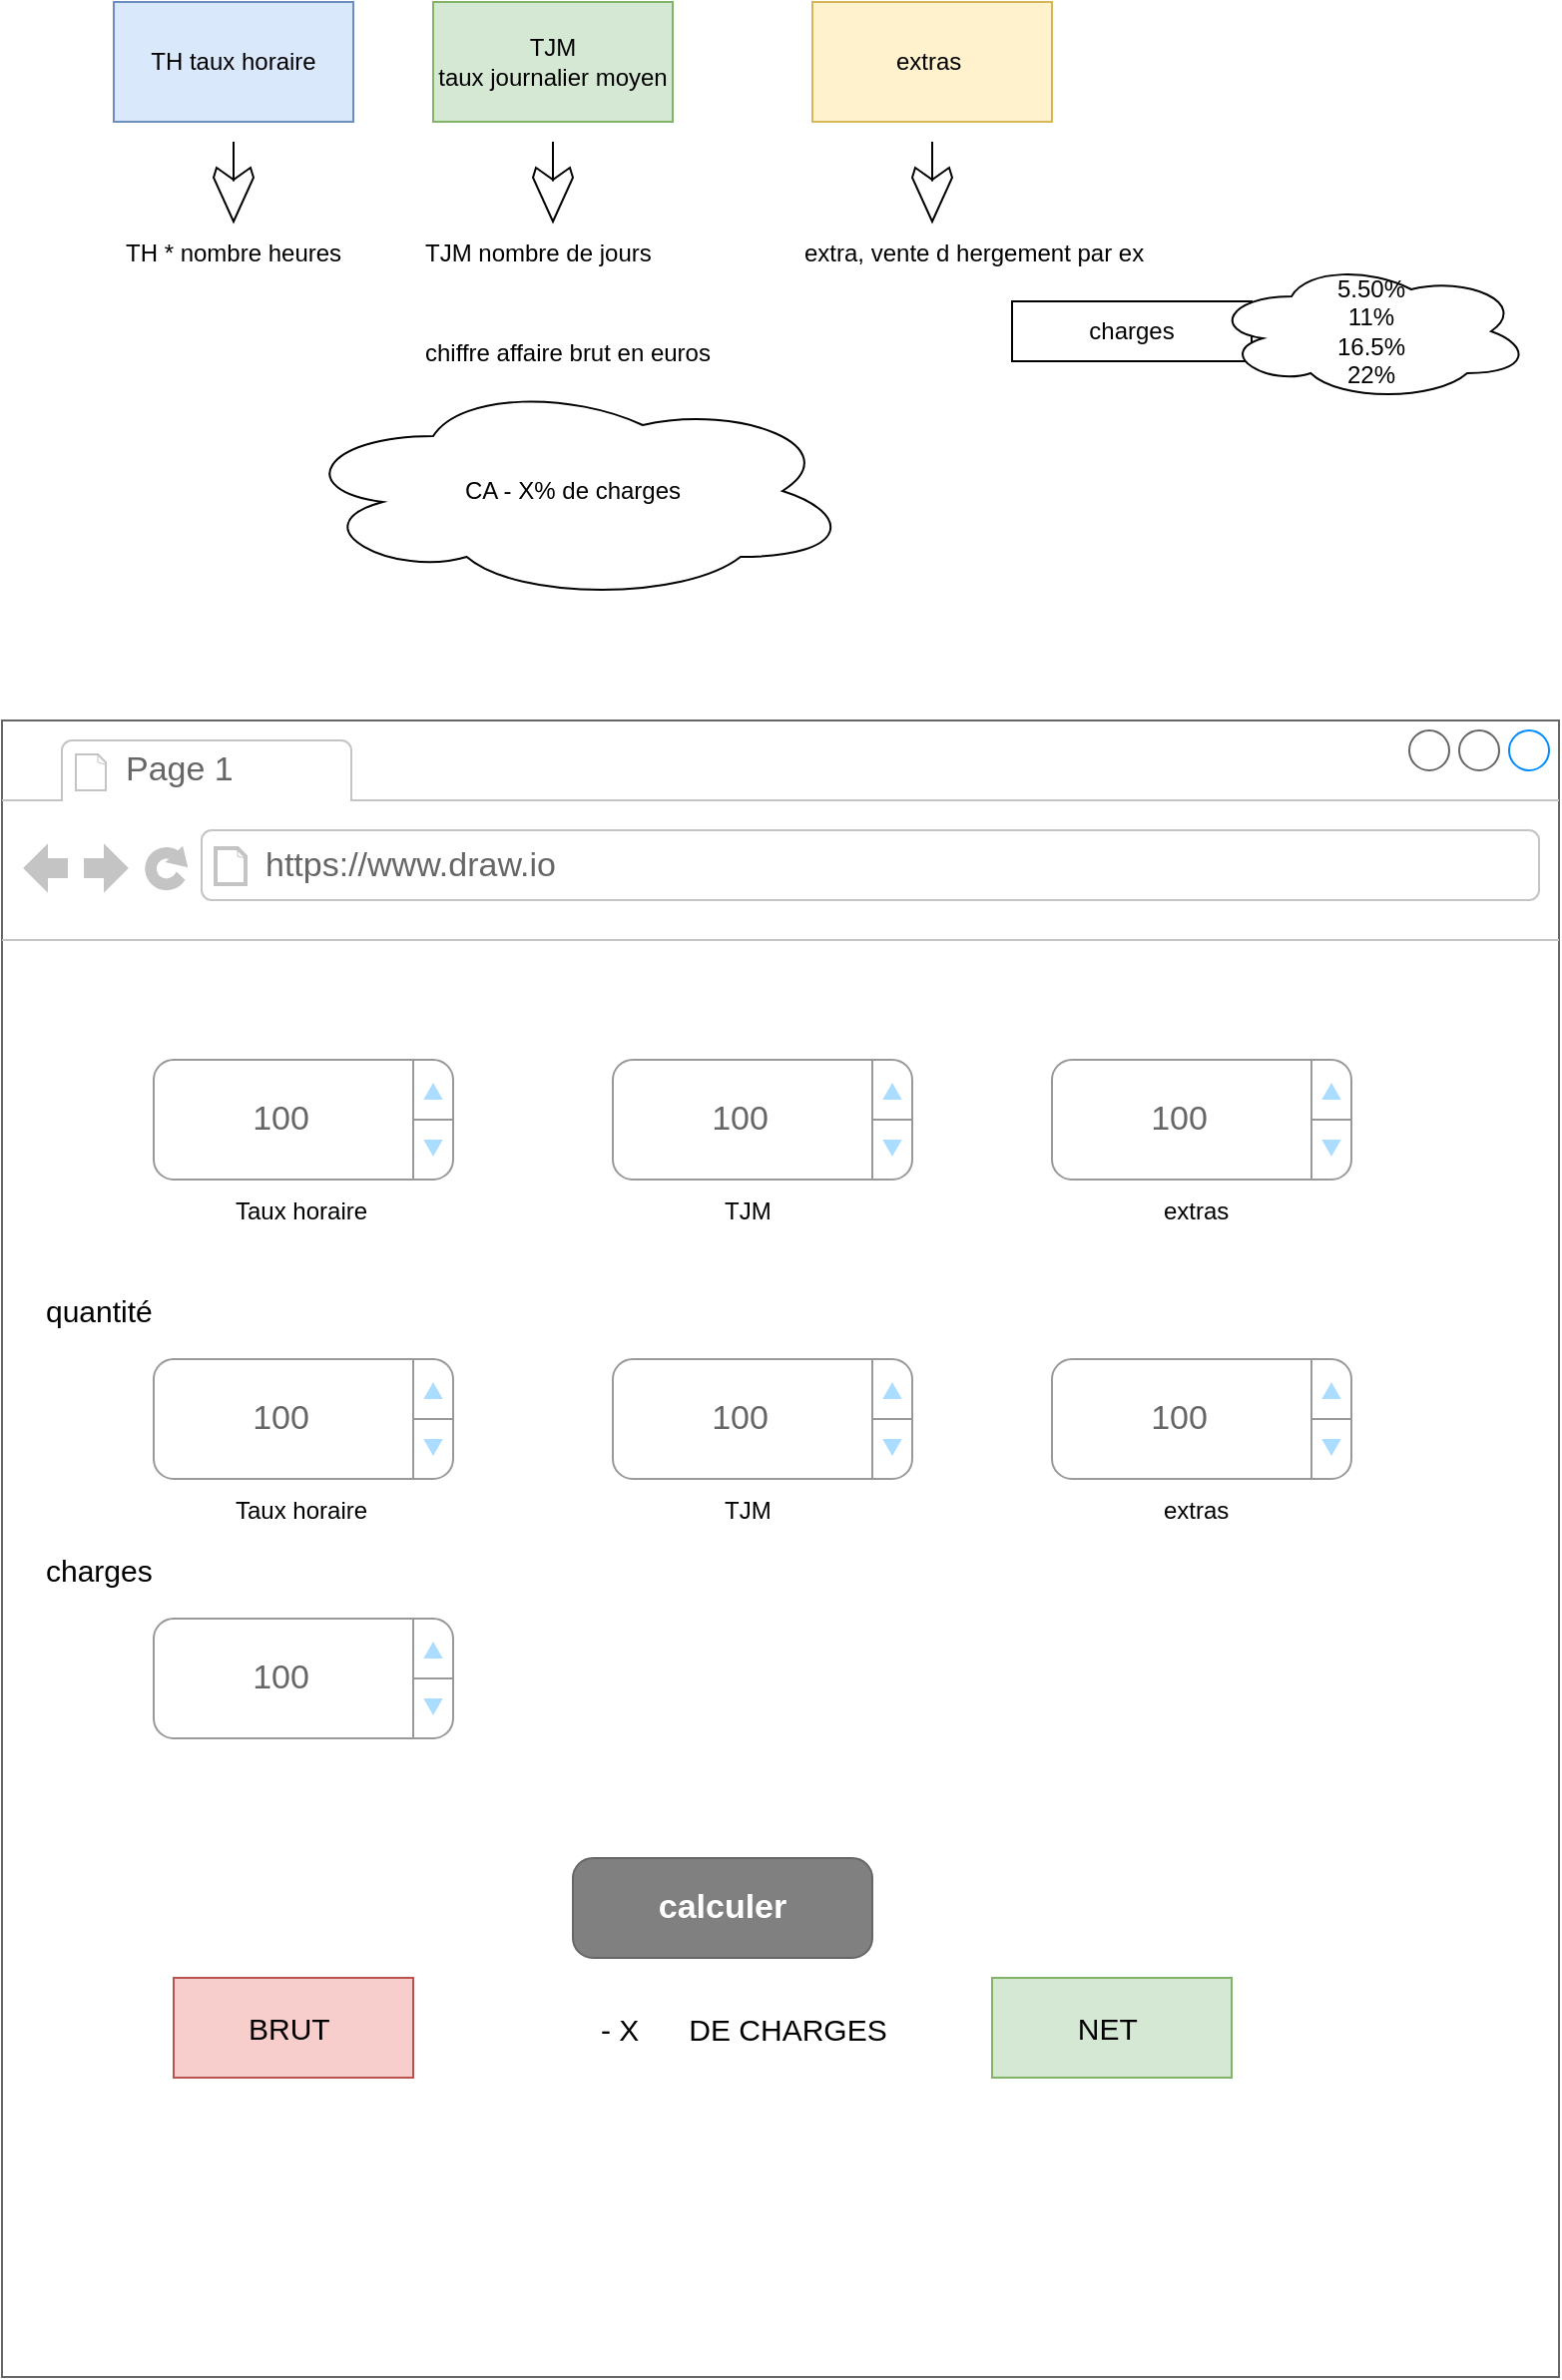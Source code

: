 <mxfile version="19.0.0" type="device"><diagram id="yxQ4RAvdXXnjXcCE5_WZ" name="Page-1"><mxGraphModel dx="944" dy="1718" grid="1" gridSize="10" guides="1" tooltips="1" connect="1" arrows="1" fold="1" page="1" pageScale="1" pageWidth="827" pageHeight="1169" math="0" shadow="0"><root><mxCell id="0"/><mxCell id="1" parent="0"/><mxCell id="SF61aE3UJF6xFnyzzZPm-3" value="" style="strokeWidth=1;shadow=0;dashed=0;align=center;html=1;shape=mxgraph.mockup.containers.browserWindow;rSize=0;strokeColor=#666666;strokeColor2=#008cff;strokeColor3=#c4c4c4;mainText=,;recursiveResize=0;" vertex="1" parent="1"><mxGeometry x="24" y="120" width="780" height="830" as="geometry"/></mxCell><mxCell id="SF61aE3UJF6xFnyzzZPm-4" value="Page 1" style="strokeWidth=1;shadow=0;dashed=0;align=center;html=1;shape=mxgraph.mockup.containers.anchor;fontSize=17;fontColor=#666666;align=left;" vertex="1" parent="SF61aE3UJF6xFnyzzZPm-3"><mxGeometry x="60" y="12" width="110" height="26" as="geometry"/></mxCell><mxCell id="SF61aE3UJF6xFnyzzZPm-5" value="https://www.draw.io" style="strokeWidth=1;shadow=0;dashed=0;align=center;html=1;shape=mxgraph.mockup.containers.anchor;rSize=0;fontSize=17;fontColor=#666666;align=left;" vertex="1" parent="SF61aE3UJF6xFnyzzZPm-3"><mxGeometry x="130" y="60" width="250" height="26" as="geometry"/></mxCell><mxCell id="SF61aE3UJF6xFnyzzZPm-6" value="&lt;table cellpadding=&quot;0&quot; cellspacing=&quot;0&quot; style=&quot;width:100%;height:100%;&quot;&gt;&lt;tr&gt;&lt;td style=&quot;width:85%&quot;&gt;100&lt;/td&gt;&lt;td style=&quot;width:15%&quot;&gt;&lt;/td&gt;&lt;/tr&gt;&lt;/table&gt;" style="strokeWidth=1;shadow=0;dashed=0;align=center;html=1;shape=mxgraph.mockup.forms.spinner;strokeColor=#999999;spinLayout=right;spinStyle=normal;adjStyle=triangle;fillColor=#aaddff;fontSize=17;fontColor=#666666;mainText=;html=1;overflow=fill;" vertex="1" parent="SF61aE3UJF6xFnyzzZPm-3"><mxGeometry x="76" y="170" width="150" height="60" as="geometry"/></mxCell><mxCell id="SF61aE3UJF6xFnyzzZPm-7" value="Taux horaire" style="text;strokeColor=none;fillColor=none;align=left;verticalAlign=middle;spacingLeft=4;spacingRight=4;overflow=hidden;points=[[0,0.5],[1,0.5]];portConstraint=eastwest;rotatable=0;" vertex="1" parent="SF61aE3UJF6xFnyzzZPm-3"><mxGeometry x="111" y="230" width="80" height="30" as="geometry"/></mxCell><mxCell id="SF61aE3UJF6xFnyzzZPm-8" value="" style="shape=image;html=1;verticalAlign=top;verticalLabelPosition=bottom;labelBackgroundColor=#ffffff;imageAspect=0;aspect=fixed;image=https://cdn0.iconfinder.com/data/icons/google-material-design-3-0/48/ic_euro_symbol_48px-128.png" vertex="1" parent="SF61aE3UJF6xFnyzzZPm-3"><mxGeometry x="356" y="110" width="50" height="50" as="geometry"/></mxCell><mxCell id="SF61aE3UJF6xFnyzzZPm-31" value="&lt;table cellpadding=&quot;0&quot; cellspacing=&quot;0&quot; style=&quot;width:100%;height:100%;&quot;&gt;&lt;tr&gt;&lt;td style=&quot;width:85%&quot;&gt;100&lt;/td&gt;&lt;td style=&quot;width:15%&quot;&gt;&lt;/td&gt;&lt;/tr&gt;&lt;/table&gt;" style="strokeWidth=1;shadow=0;dashed=0;align=center;html=1;shape=mxgraph.mockup.forms.spinner;strokeColor=#999999;spinLayout=right;spinStyle=normal;adjStyle=triangle;fillColor=#aaddff;fontSize=17;fontColor=#666666;mainText=;html=1;overflow=fill;" vertex="1" parent="SF61aE3UJF6xFnyzzZPm-3"><mxGeometry x="526" y="170" width="150" height="60" as="geometry"/></mxCell><mxCell id="SF61aE3UJF6xFnyzzZPm-30" value="&lt;table cellpadding=&quot;0&quot; cellspacing=&quot;0&quot; style=&quot;width:100%;height:100%;&quot;&gt;&lt;tr&gt;&lt;td style=&quot;width:85%&quot;&gt;100&lt;/td&gt;&lt;td style=&quot;width:15%&quot;&gt;&lt;/td&gt;&lt;/tr&gt;&lt;/table&gt;" style="strokeWidth=1;shadow=0;dashed=0;align=center;html=1;shape=mxgraph.mockup.forms.spinner;strokeColor=#999999;spinLayout=right;spinStyle=normal;adjStyle=triangle;fillColor=#aaddff;fontSize=17;fontColor=#666666;mainText=;html=1;overflow=fill;" vertex="1" parent="SF61aE3UJF6xFnyzzZPm-3"><mxGeometry x="306" y="170" width="150" height="60" as="geometry"/></mxCell><mxCell id="SF61aE3UJF6xFnyzzZPm-33" value="TJM" style="text;strokeColor=none;fillColor=none;align=left;verticalAlign=middle;spacingLeft=4;spacingRight=4;overflow=hidden;points=[[0,0.5],[1,0.5]];portConstraint=eastwest;rotatable=0;" vertex="1" parent="SF61aE3UJF6xFnyzzZPm-3"><mxGeometry x="356" y="230" width="80" height="30" as="geometry"/></mxCell><mxCell id="SF61aE3UJF6xFnyzzZPm-32" value="extras" style="text;strokeColor=none;fillColor=none;align=left;verticalAlign=middle;spacingLeft=4;spacingRight=4;overflow=hidden;points=[[0,0.5],[1,0.5]];portConstraint=eastwest;rotatable=0;" vertex="1" parent="SF61aE3UJF6xFnyzzZPm-3"><mxGeometry x="576" y="230" width="80" height="30" as="geometry"/></mxCell><mxCell id="SF61aE3UJF6xFnyzzZPm-34" value="quantité" style="text;strokeColor=none;fillColor=none;align=left;verticalAlign=middle;spacingLeft=4;spacingRight=4;overflow=hidden;points=[[0,0.5],[1,0.5]];portConstraint=eastwest;rotatable=0;fontSize=15;" vertex="1" parent="SF61aE3UJF6xFnyzzZPm-3"><mxGeometry x="16" y="280" width="80" height="30" as="geometry"/></mxCell><mxCell id="SF61aE3UJF6xFnyzzZPm-35" value="&lt;table cellpadding=&quot;0&quot; cellspacing=&quot;0&quot; style=&quot;width:100%;height:100%;&quot;&gt;&lt;tr&gt;&lt;td style=&quot;width:85%&quot;&gt;100&lt;/td&gt;&lt;td style=&quot;width:15%&quot;&gt;&lt;/td&gt;&lt;/tr&gt;&lt;/table&gt;" style="strokeWidth=1;shadow=0;dashed=0;align=center;html=1;shape=mxgraph.mockup.forms.spinner;strokeColor=#999999;spinLayout=right;spinStyle=normal;adjStyle=triangle;fillColor=#aaddff;fontSize=17;fontColor=#666666;mainText=;html=1;overflow=fill;" vertex="1" parent="SF61aE3UJF6xFnyzzZPm-3"><mxGeometry x="76" y="320" width="150" height="60" as="geometry"/></mxCell><mxCell id="SF61aE3UJF6xFnyzzZPm-36" value="&lt;table cellpadding=&quot;0&quot; cellspacing=&quot;0&quot; style=&quot;width:100%;height:100%;&quot;&gt;&lt;tr&gt;&lt;td style=&quot;width:85%&quot;&gt;100&lt;/td&gt;&lt;td style=&quot;width:15%&quot;&gt;&lt;/td&gt;&lt;/tr&gt;&lt;/table&gt;" style="strokeWidth=1;shadow=0;dashed=0;align=center;html=1;shape=mxgraph.mockup.forms.spinner;strokeColor=#999999;spinLayout=right;spinStyle=normal;adjStyle=triangle;fillColor=#aaddff;fontSize=17;fontColor=#666666;mainText=;html=1;overflow=fill;" vertex="1" parent="SF61aE3UJF6xFnyzzZPm-3"><mxGeometry x="526" y="320" width="150" height="60" as="geometry"/></mxCell><mxCell id="SF61aE3UJF6xFnyzzZPm-37" value="&lt;table cellpadding=&quot;0&quot; cellspacing=&quot;0&quot; style=&quot;width:100%;height:100%;&quot;&gt;&lt;tr&gt;&lt;td style=&quot;width:85%&quot;&gt;100&lt;/td&gt;&lt;td style=&quot;width:15%&quot;&gt;&lt;/td&gt;&lt;/tr&gt;&lt;/table&gt;" style="strokeWidth=1;shadow=0;dashed=0;align=center;html=1;shape=mxgraph.mockup.forms.spinner;strokeColor=#999999;spinLayout=right;spinStyle=normal;adjStyle=triangle;fillColor=#aaddff;fontSize=17;fontColor=#666666;mainText=;html=1;overflow=fill;" vertex="1" parent="SF61aE3UJF6xFnyzzZPm-3"><mxGeometry x="306" y="320" width="150" height="60" as="geometry"/></mxCell><mxCell id="SF61aE3UJF6xFnyzzZPm-38" value="Taux horaire" style="text;strokeColor=none;fillColor=none;align=left;verticalAlign=middle;spacingLeft=4;spacingRight=4;overflow=hidden;points=[[0,0.5],[1,0.5]];portConstraint=eastwest;rotatable=0;" vertex="1" parent="SF61aE3UJF6xFnyzzZPm-3"><mxGeometry x="111" y="380" width="80" height="30" as="geometry"/></mxCell><mxCell id="SF61aE3UJF6xFnyzzZPm-39" value="TJM" style="text;strokeColor=none;fillColor=none;align=left;verticalAlign=middle;spacingLeft=4;spacingRight=4;overflow=hidden;points=[[0,0.5],[1,0.5]];portConstraint=eastwest;rotatable=0;" vertex="1" parent="SF61aE3UJF6xFnyzzZPm-3"><mxGeometry x="356" y="380" width="80" height="30" as="geometry"/></mxCell><mxCell id="SF61aE3UJF6xFnyzzZPm-40" value="extras" style="text;strokeColor=none;fillColor=none;align=left;verticalAlign=middle;spacingLeft=4;spacingRight=4;overflow=hidden;points=[[0,0.5],[1,0.5]];portConstraint=eastwest;rotatable=0;" vertex="1" parent="SF61aE3UJF6xFnyzzZPm-3"><mxGeometry x="576" y="380" width="80" height="30" as="geometry"/></mxCell><mxCell id="SF61aE3UJF6xFnyzzZPm-41" value="charges" style="text;strokeColor=none;fillColor=none;align=left;verticalAlign=middle;spacingLeft=4;spacingRight=4;overflow=hidden;points=[[0,0.5],[1,0.5]];portConstraint=eastwest;rotatable=0;fontSize=15;" vertex="1" parent="SF61aE3UJF6xFnyzzZPm-3"><mxGeometry x="16" y="410" width="80" height="30" as="geometry"/></mxCell><mxCell id="SF61aE3UJF6xFnyzzZPm-42" value="&lt;table cellpadding=&quot;0&quot; cellspacing=&quot;0&quot; style=&quot;width:100%;height:100%;&quot;&gt;&lt;tr&gt;&lt;td style=&quot;width:85%&quot;&gt;100&lt;/td&gt;&lt;td style=&quot;width:15%&quot;&gt;&lt;/td&gt;&lt;/tr&gt;&lt;/table&gt;" style="strokeWidth=1;shadow=0;dashed=0;align=center;html=1;shape=mxgraph.mockup.forms.spinner;strokeColor=#999999;spinLayout=right;spinStyle=normal;adjStyle=triangle;fillColor=#aaddff;fontSize=17;fontColor=#666666;mainText=;html=1;overflow=fill;" vertex="1" parent="SF61aE3UJF6xFnyzzZPm-3"><mxGeometry x="76" y="450" width="150" height="60" as="geometry"/></mxCell><mxCell id="SF61aE3UJF6xFnyzzZPm-47" value="BRUT&amp;nbsp;" style="rounded=0;whiteSpace=wrap;html=1;fontSize=15;fillColor=#f8cecc;strokeColor=#b85450;" vertex="1" parent="SF61aE3UJF6xFnyzzZPm-3"><mxGeometry x="86" y="630" width="120" height="50" as="geometry"/></mxCell><mxCell id="SF61aE3UJF6xFnyzzZPm-48" value="" style="shape=image;html=1;verticalAlign=top;verticalLabelPosition=bottom;labelBackgroundColor=#ffffff;imageAspect=0;aspect=fixed;image=https://cdn0.iconfinder.com/data/icons/google-material-design-3-0/48/ic_euro_symbol_48px-128.png;fontSize=15;fillColor=#808080;" vertex="1" parent="SF61aE3UJF6xFnyzzZPm-3"><mxGeometry x="176" y="640" width="30" height="30" as="geometry"/></mxCell><mxCell id="SF61aE3UJF6xFnyzzZPm-49" value="NET&amp;nbsp;" style="rounded=0;whiteSpace=wrap;html=1;fontSize=15;fillColor=#d5e8d4;strokeColor=#82b366;" vertex="1" parent="SF61aE3UJF6xFnyzzZPm-3"><mxGeometry x="496" y="630" width="120" height="50" as="geometry"/></mxCell><mxCell id="SF61aE3UJF6xFnyzzZPm-50" value="" style="shape=image;html=1;verticalAlign=top;verticalLabelPosition=bottom;labelBackgroundColor=#ffffff;imageAspect=0;aspect=fixed;image=https://cdn0.iconfinder.com/data/icons/google-material-design-3-0/48/ic_euro_symbol_48px-128.png;fontSize=15;fillColor=#808080;" vertex="1" parent="SF61aE3UJF6xFnyzzZPm-3"><mxGeometry x="576" y="640" width="30" height="30" as="geometry"/></mxCell><mxCell id="SF61aE3UJF6xFnyzzZPm-44" value="calculer" style="strokeWidth=1;shadow=0;dashed=0;align=center;html=1;shape=mxgraph.mockup.buttons.button;strokeColor=#666666;fontColor=#ffffff;mainText=;buttonStyle=round;fontSize=17;fontStyle=1;fillColor=#808080;whiteSpace=wrap;" vertex="1" parent="SF61aE3UJF6xFnyzzZPm-3"><mxGeometry x="286" y="570" width="150" height="50" as="geometry"/></mxCell><mxCell id="SF61aE3UJF6xFnyzzZPm-52" value="- X      DE CHARGES" style="text;strokeColor=none;fillColor=none;align=left;verticalAlign=middle;spacingLeft=4;spacingRight=4;overflow=hidden;points=[[0,0.5],[1,0.5]];portConstraint=eastwest;rotatable=0;fontSize=15;" vertex="1" parent="SF61aE3UJF6xFnyzzZPm-3"><mxGeometry x="294" y="640" width="174" height="30" as="geometry"/></mxCell><mxCell id="SF61aE3UJF6xFnyzzZPm-53" value="" style="shape=image;html=1;verticalAlign=top;verticalLabelPosition=bottom;labelBackgroundColor=#ffffff;imageAspect=0;aspect=fixed;image=https://cdn0.iconfinder.com/data/icons/google-material-design-3-0/48/ic_euro_symbol_48px-128.png;fontSize=15;fillColor=#808080;" vertex="1" parent="SF61aE3UJF6xFnyzzZPm-3"><mxGeometry x="326" y="645" width="20" height="20" as="geometry"/></mxCell><mxCell id="SF61aE3UJF6xFnyzzZPm-9" value="TH taux horaire" style="whiteSpace=wrap;html=1;fillColor=#dae8fc;strokeColor=#6c8ebf;" vertex="1" parent="1"><mxGeometry x="80" y="-240" width="120" height="60" as="geometry"/></mxCell><mxCell id="SF61aE3UJF6xFnyzzZPm-10" value="TJM&lt;br&gt;taux journalier moyen" style="whiteSpace=wrap;html=1;fillColor=#d5e8d4;strokeColor=#82b366;" vertex="1" parent="1"><mxGeometry x="240" y="-240" width="120" height="60" as="geometry"/></mxCell><mxCell id="SF61aE3UJF6xFnyzzZPm-11" value="extras&amp;nbsp;" style="whiteSpace=wrap;html=1;fillColor=#fff2cc;strokeColor=#d6b656;" vertex="1" parent="1"><mxGeometry x="430" y="-240" width="120" height="60" as="geometry"/></mxCell><mxCell id="SF61aE3UJF6xFnyzzZPm-12" value="TH * nombre heures" style="text;strokeColor=none;fillColor=none;align=left;verticalAlign=middle;spacingLeft=4;spacingRight=4;overflow=hidden;points=[[0,0.5],[1,0.5]];portConstraint=eastwest;rotatable=0;" vertex="1" parent="1"><mxGeometry x="80" y="-130" width="120" height="30" as="geometry"/></mxCell><mxCell id="SF61aE3UJF6xFnyzzZPm-14" value="TJM nombre de jours" style="text;strokeColor=none;fillColor=none;align=left;verticalAlign=middle;spacingLeft=4;spacingRight=4;overflow=hidden;points=[[0,0.5],[1,0.5]];portConstraint=eastwest;rotatable=0;" vertex="1" parent="1"><mxGeometry x="230" y="-130" width="130" height="30" as="geometry"/></mxCell><mxCell id="SF61aE3UJF6xFnyzzZPm-19" style="edgeStyle=orthogonalEdgeStyle;rounded=0;orthogonalLoop=1;jettySize=auto;html=1;exitX=0;exitY=0;exitDx=19;exitDy=10;exitPerimeter=0;" edge="1" parent="1" source="SF61aE3UJF6xFnyzzZPm-17"><mxGeometry relative="1" as="geometry"><mxPoint x="140" y="-151" as="targetPoint"/></mxGeometry></mxCell><mxCell id="SF61aE3UJF6xFnyzzZPm-17" value="" style="html=1;shadow=0;dashed=0;align=center;verticalAlign=middle;shape=mxgraph.arrows2.sharpArrow2;dy1=1;dx1=21;dx2=22;dy3=0.15;dx3=27;notch=0;rotation=90;" vertex="1" parent="1"><mxGeometry x="120" y="-160" width="40" height="20" as="geometry"/></mxCell><mxCell id="SF61aE3UJF6xFnyzzZPm-20" value="" style="html=1;shadow=0;dashed=0;align=center;verticalAlign=middle;shape=mxgraph.arrows2.sharpArrow2;dy1=1;dx1=21;dx2=22;dy3=0.15;dx3=27;notch=0;rotation=90;" vertex="1" parent="1"><mxGeometry x="280" y="-160" width="40" height="20" as="geometry"/></mxCell><mxCell id="SF61aE3UJF6xFnyzzZPm-21" value="extra, vente d hergement par ex" style="text;strokeColor=none;fillColor=none;align=left;verticalAlign=middle;spacingLeft=4;spacingRight=4;overflow=hidden;points=[[0,0.5],[1,0.5]];portConstraint=eastwest;rotatable=0;" vertex="1" parent="1"><mxGeometry x="420" y="-130" width="190" height="30" as="geometry"/></mxCell><mxCell id="SF61aE3UJF6xFnyzzZPm-22" value="" style="html=1;shadow=0;dashed=0;align=center;verticalAlign=middle;shape=mxgraph.arrows2.sharpArrow2;dy1=1;dx1=21;dx2=22;dy3=0.15;dx3=27;notch=0;rotation=90;" vertex="1" parent="1"><mxGeometry x="470" y="-160" width="40" height="20" as="geometry"/></mxCell><mxCell id="SF61aE3UJF6xFnyzzZPm-23" value="" style="shape=image;html=1;verticalAlign=top;verticalLabelPosition=bottom;labelBackgroundColor=#ffffff;imageAspect=0;aspect=fixed;image=https://cdn4.iconfinder.com/data/icons/ionicons/512/icon-plus-round-128.png" vertex="1" parent="1"><mxGeometry x="210" y="-125" width="20" height="20" as="geometry"/></mxCell><mxCell id="SF61aE3UJF6xFnyzzZPm-24" value="" style="shape=image;html=1;verticalAlign=top;verticalLabelPosition=bottom;labelBackgroundColor=#ffffff;imageAspect=0;aspect=fixed;image=https://cdn4.iconfinder.com/data/icons/ionicons/512/icon-plus-round-128.png" vertex="1" parent="1"><mxGeometry x="380" y="-125" width="20" height="20" as="geometry"/></mxCell><mxCell id="SF61aE3UJF6xFnyzzZPm-25" value="" style="shape=image;html=1;verticalAlign=top;verticalLabelPosition=bottom;labelBackgroundColor=#ffffff;imageAspect=0;aspect=fixed;image=https://cdn2.iconfinder.com/data/icons/css-vol-2/24/math-equal-128.png" vertex="1" parent="1"><mxGeometry x="190" y="-80" width="30" height="30" as="geometry"/></mxCell><mxCell id="SF61aE3UJF6xFnyzzZPm-26" value="chiffre affaire brut en euros" style="text;strokeColor=none;fillColor=none;align=left;verticalAlign=middle;spacingLeft=4;spacingRight=4;overflow=hidden;points=[[0,0.5],[1,0.5]];portConstraint=eastwest;rotatable=0;" vertex="1" parent="1"><mxGeometry x="230" y="-80" width="170" height="30" as="geometry"/></mxCell><mxCell id="SF61aE3UJF6xFnyzzZPm-27" value="CA - X% de charges" style="ellipse;shape=cloud;whiteSpace=wrap;html=1;" vertex="1" parent="1"><mxGeometry x="170" y="-50" width="280" height="110" as="geometry"/></mxCell><mxCell id="SF61aE3UJF6xFnyzzZPm-28" value="charges" style="rounded=0;whiteSpace=wrap;html=1;" vertex="1" parent="1"><mxGeometry x="530" y="-90" width="120" height="30" as="geometry"/></mxCell><mxCell id="SF61aE3UJF6xFnyzzZPm-29" value="5.50%&lt;br&gt;11%&lt;br&gt;16.5%&lt;br&gt;22%" style="ellipse;shape=cloud;whiteSpace=wrap;html=1;" vertex="1" parent="1"><mxGeometry x="630" y="-110" width="160" height="70" as="geometry"/></mxCell></root></mxGraphModel></diagram></mxfile>